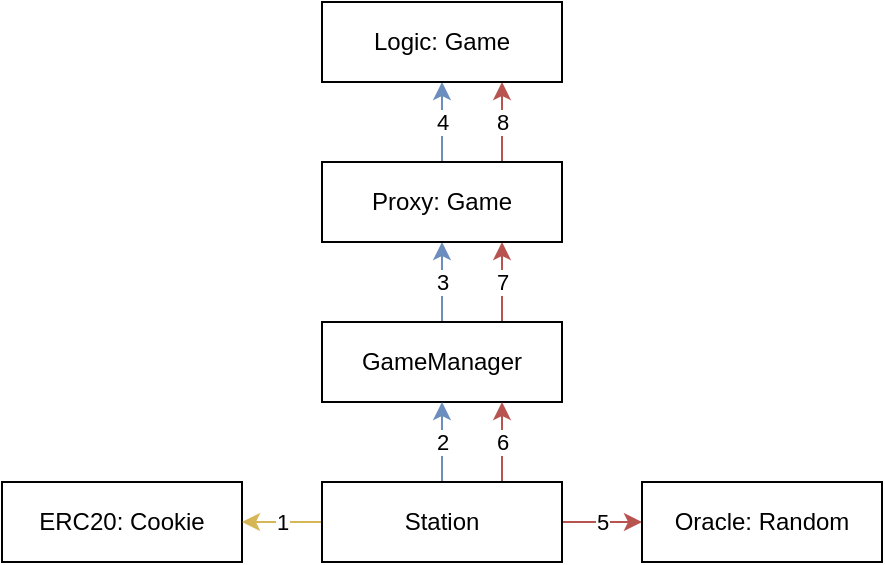 <mxfile version="24.7.10">
  <diagram id="3cFQ9Y0VJxpYQzrEPY2X" name="Overview">
    <mxGraphModel dx="924" dy="665" grid="1" gridSize="10" guides="1" tooltips="1" connect="1" arrows="1" fold="1" page="1" pageScale="1" pageWidth="827" pageHeight="1169" math="0" shadow="0">
      <root>
        <mxCell id="0" />
        <mxCell id="1" parent="0" />
        <mxCell id="_VIjRaBYLu4TXCm6gSEv-1" value="ERC20: Cookie" style="rounded=0;whiteSpace=wrap;html=1;" parent="1" vertex="1">
          <mxGeometry x="280" y="280" width="120" height="40" as="geometry" />
        </mxCell>
        <mxCell id="I3ixW6gA5wUIK1e_IgXz-2" value="3" style="edgeStyle=orthogonalEdgeStyle;rounded=0;orthogonalLoop=1;jettySize=auto;html=1;entryX=0.5;entryY=1;entryDx=0;entryDy=0;fillColor=#dae8fc;strokeColor=#6c8ebf;" parent="1" source="_VIjRaBYLu4TXCm6gSEv-2" target="I3ixW6gA5wUIK1e_IgXz-1" edge="1">
          <mxGeometry relative="1" as="geometry">
            <mxPoint as="offset" />
          </mxGeometry>
        </mxCell>
        <mxCell id="I3ixW6gA5wUIK1e_IgXz-8" value="7" style="edgeStyle=orthogonalEdgeStyle;rounded=0;orthogonalLoop=1;jettySize=auto;html=1;exitX=0.75;exitY=0;exitDx=0;exitDy=0;entryX=0.75;entryY=1;entryDx=0;entryDy=0;fillColor=#f8cecc;strokeColor=#b85450;" parent="1" source="_VIjRaBYLu4TXCm6gSEv-2" target="I3ixW6gA5wUIK1e_IgXz-1" edge="1">
          <mxGeometry relative="1" as="geometry">
            <mxPoint as="offset" />
          </mxGeometry>
        </mxCell>
        <mxCell id="_VIjRaBYLu4TXCm6gSEv-2" value="GameManager" style="rounded=0;whiteSpace=wrap;html=1;" parent="1" vertex="1">
          <mxGeometry x="440" y="200" width="120" height="40" as="geometry" />
        </mxCell>
        <mxCell id="_VIjRaBYLu4TXCm6gSEv-7" value="2" style="edgeStyle=orthogonalEdgeStyle;rounded=0;orthogonalLoop=1;jettySize=auto;html=1;entryX=0.5;entryY=1;entryDx=0;entryDy=0;fillColor=#dae8fc;strokeColor=#6c8ebf;" parent="1" source="_VIjRaBYLu4TXCm6gSEv-5" target="_VIjRaBYLu4TXCm6gSEv-2" edge="1">
          <mxGeometry relative="1" as="geometry" />
        </mxCell>
        <mxCell id="_VIjRaBYLu4TXCm6gSEv-8" value="1" style="edgeStyle=orthogonalEdgeStyle;rounded=0;orthogonalLoop=1;jettySize=auto;html=1;entryX=1;entryY=0.5;entryDx=0;entryDy=0;strokeColor=#d6b656;startArrow=none;startFill=0;fillColor=#fff2cc;" parent="1" source="_VIjRaBYLu4TXCm6gSEv-5" target="_VIjRaBYLu4TXCm6gSEv-1" edge="1">
          <mxGeometry relative="1" as="geometry" />
        </mxCell>
        <mxCell id="_VIjRaBYLu4TXCm6gSEv-10" value="5" style="edgeStyle=orthogonalEdgeStyle;rounded=0;orthogonalLoop=1;jettySize=auto;html=1;exitX=1;exitY=0.5;exitDx=0;exitDy=0;entryX=0;entryY=0.5;entryDx=0;entryDy=0;startArrow=none;startFill=0;fillColor=#f8cecc;strokeColor=#b85450;" parent="1" source="_VIjRaBYLu4TXCm6gSEv-5" target="_VIjRaBYLu4TXCm6gSEv-9" edge="1">
          <mxGeometry relative="1" as="geometry" />
        </mxCell>
        <mxCell id="I3ixW6gA5wUIK1e_IgXz-5" value="6" style="edgeStyle=orthogonalEdgeStyle;rounded=0;orthogonalLoop=1;jettySize=auto;html=1;exitX=0.75;exitY=0;exitDx=0;exitDy=0;entryX=0.75;entryY=1;entryDx=0;entryDy=0;fillColor=#f8cecc;strokeColor=#b85450;" parent="1" source="_VIjRaBYLu4TXCm6gSEv-5" target="_VIjRaBYLu4TXCm6gSEv-2" edge="1">
          <mxGeometry relative="1" as="geometry">
            <mxPoint as="offset" />
          </mxGeometry>
        </mxCell>
        <mxCell id="_VIjRaBYLu4TXCm6gSEv-5" value="Station" style="rounded=0;whiteSpace=wrap;html=1;" parent="1" vertex="1">
          <mxGeometry x="440" y="280" width="120" height="40" as="geometry" />
        </mxCell>
        <mxCell id="_VIjRaBYLu4TXCm6gSEv-9" value="Oracle: Random" style="rounded=0;whiteSpace=wrap;html=1;" parent="1" vertex="1">
          <mxGeometry x="600" y="280" width="120" height="40" as="geometry" />
        </mxCell>
        <mxCell id="bmILzQZoRDNEBx8uBMPr-2" value="4" style="edgeStyle=orthogonalEdgeStyle;rounded=0;orthogonalLoop=1;jettySize=auto;html=1;entryX=0.5;entryY=1;entryDx=0;entryDy=0;fillColor=#dae8fc;strokeColor=#6c8ebf;" edge="1" parent="1" source="I3ixW6gA5wUIK1e_IgXz-1" target="bmILzQZoRDNEBx8uBMPr-1">
          <mxGeometry relative="1" as="geometry" />
        </mxCell>
        <mxCell id="bmILzQZoRDNEBx8uBMPr-3" value="8" style="edgeStyle=orthogonalEdgeStyle;rounded=0;orthogonalLoop=1;jettySize=auto;html=1;exitX=0.75;exitY=0;exitDx=0;exitDy=0;entryX=0.75;entryY=1;entryDx=0;entryDy=0;fillColor=#f8cecc;strokeColor=#b85450;" edge="1" parent="1" source="I3ixW6gA5wUIK1e_IgXz-1" target="bmILzQZoRDNEBx8uBMPr-1">
          <mxGeometry relative="1" as="geometry" />
        </mxCell>
        <mxCell id="I3ixW6gA5wUIK1e_IgXz-1" value="Proxy: Game" style="rounded=0;whiteSpace=wrap;html=1;" parent="1" vertex="1">
          <mxGeometry x="440" y="120" width="120" height="40" as="geometry" />
        </mxCell>
        <mxCell id="bmILzQZoRDNEBx8uBMPr-1" value="Logic: Game" style="rounded=0;whiteSpace=wrap;html=1;" vertex="1" parent="1">
          <mxGeometry x="440" y="40" width="120" height="40" as="geometry" />
        </mxCell>
      </root>
    </mxGraphModel>
  </diagram>
</mxfile>
